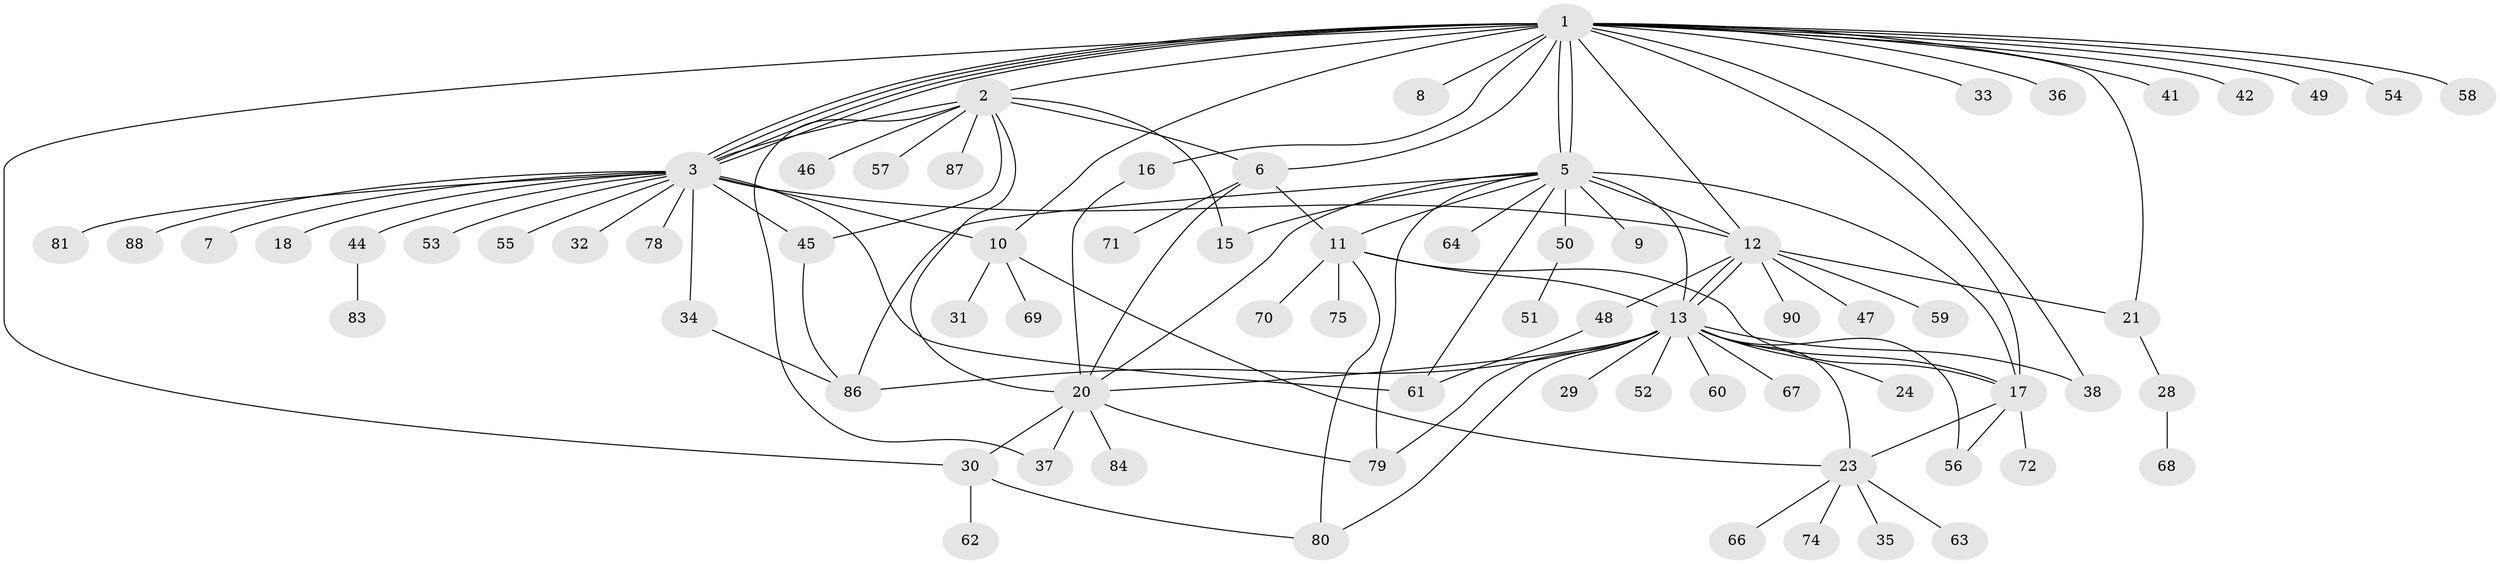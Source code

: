 // original degree distribution, {24: 0.01098901098901099, 5: 0.06593406593406594, 18: 0.02197802197802198, 2: 0.1978021978021978, 14: 0.01098901098901099, 6: 0.02197802197802198, 1: 0.5164835164835165, 4: 0.04395604395604396, 12: 0.01098901098901099, 3: 0.07692307692307693, 7: 0.02197802197802198}
// Generated by graph-tools (version 1.1) at 2025/11/02/27/25 16:11:11]
// undirected, 73 vertices, 110 edges
graph export_dot {
graph [start="1"]
  node [color=gray90,style=filled];
  1 [super="+4"];
  2 [super="+22"];
  3 [super="+19"];
  5 [super="+27"];
  6 [super="+25"];
  7 [super="+73"];
  8;
  9 [super="+85"];
  10 [super="+77"];
  11 [super="+14"];
  12 [super="+39"];
  13 [super="+26"];
  15;
  16;
  17 [super="+40"];
  18;
  20 [super="+91"];
  21;
  23 [super="+43"];
  24;
  28;
  29;
  30 [super="+65"];
  31;
  32;
  33;
  34;
  35;
  36;
  37 [super="+82"];
  38;
  41;
  42;
  44;
  45;
  46;
  47;
  48;
  49;
  50;
  51;
  52;
  53;
  54;
  55;
  56;
  57;
  58;
  59;
  60;
  61;
  62;
  63;
  64;
  66;
  67;
  68;
  69;
  70;
  71 [super="+76"];
  72;
  74;
  75;
  78;
  79;
  80;
  81;
  83;
  84;
  86 [super="+89"];
  87;
  88;
  90;
  1 -- 2;
  1 -- 3;
  1 -- 3;
  1 -- 3;
  1 -- 3;
  1 -- 5 [weight=2];
  1 -- 5;
  1 -- 6;
  1 -- 8;
  1 -- 10;
  1 -- 12;
  1 -- 16;
  1 -- 17;
  1 -- 30;
  1 -- 33;
  1 -- 36;
  1 -- 38;
  1 -- 41;
  1 -- 42;
  1 -- 49;
  1 -- 54;
  1 -- 58;
  1 -- 21;
  2 -- 3;
  2 -- 15;
  2 -- 37;
  2 -- 6;
  2 -- 87;
  2 -- 57;
  2 -- 45;
  2 -- 46;
  2 -- 20;
  3 -- 7;
  3 -- 10;
  3 -- 12;
  3 -- 18;
  3 -- 34;
  3 -- 44;
  3 -- 45;
  3 -- 53;
  3 -- 55;
  3 -- 61;
  3 -- 78;
  3 -- 88;
  3 -- 32;
  3 -- 81;
  5 -- 9;
  5 -- 11;
  5 -- 12 [weight=2];
  5 -- 15;
  5 -- 20;
  5 -- 50;
  5 -- 61;
  5 -- 64;
  5 -- 79;
  5 -- 86;
  5 -- 17;
  5 -- 13;
  6 -- 71;
  6 -- 11;
  6 -- 20;
  10 -- 31;
  10 -- 69;
  10 -- 23;
  11 -- 70;
  11 -- 75;
  11 -- 80;
  11 -- 17;
  11 -- 13;
  12 -- 13;
  12 -- 13;
  12 -- 21;
  12 -- 47;
  12 -- 48;
  12 -- 59;
  12 -- 90;
  13 -- 20;
  13 -- 24;
  13 -- 29;
  13 -- 38;
  13 -- 52;
  13 -- 56;
  13 -- 60;
  13 -- 67;
  13 -- 79;
  13 -- 80;
  13 -- 86;
  13 -- 17;
  13 -- 23;
  16 -- 20;
  17 -- 23;
  17 -- 72 [weight=2];
  17 -- 56;
  20 -- 30;
  20 -- 84;
  20 -- 37;
  20 -- 79;
  21 -- 28;
  23 -- 35;
  23 -- 66;
  23 -- 74;
  23 -- 63;
  28 -- 68;
  30 -- 62;
  30 -- 80;
  34 -- 86;
  44 -- 83;
  45 -- 86;
  48 -- 61;
  50 -- 51;
}
